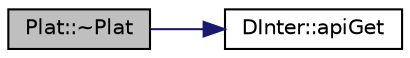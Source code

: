 digraph "Plat::~Plat"
{
 // LATEX_PDF_SIZE
  edge [fontname="Helvetica",fontsize="10",labelfontname="Helvetica",labelfontsize="10"];
  node [fontname="Helvetica",fontsize="10",shape=record];
  rankdir="LR";
  Node1 [label="Plat::~Plat",height=0.2,width=0.4,color="black", fillcolor="grey75", style="filled", fontcolor="black",tooltip="Destruktor obiektu."];
  Node1 -> Node2 [color="midnightblue",fontsize="10",style="solid",fontname="Helvetica"];
  Node2 [label="DInter::apiGet",height=0.2,width=0.4,color="black", fillcolor="white", style="filled",URL="$class_d_inter.html#a3e2df02254e651d89c41ab1e2c0b6961",tooltip="Metoda zwracająca wskaźnik do gnuplota."];
}
